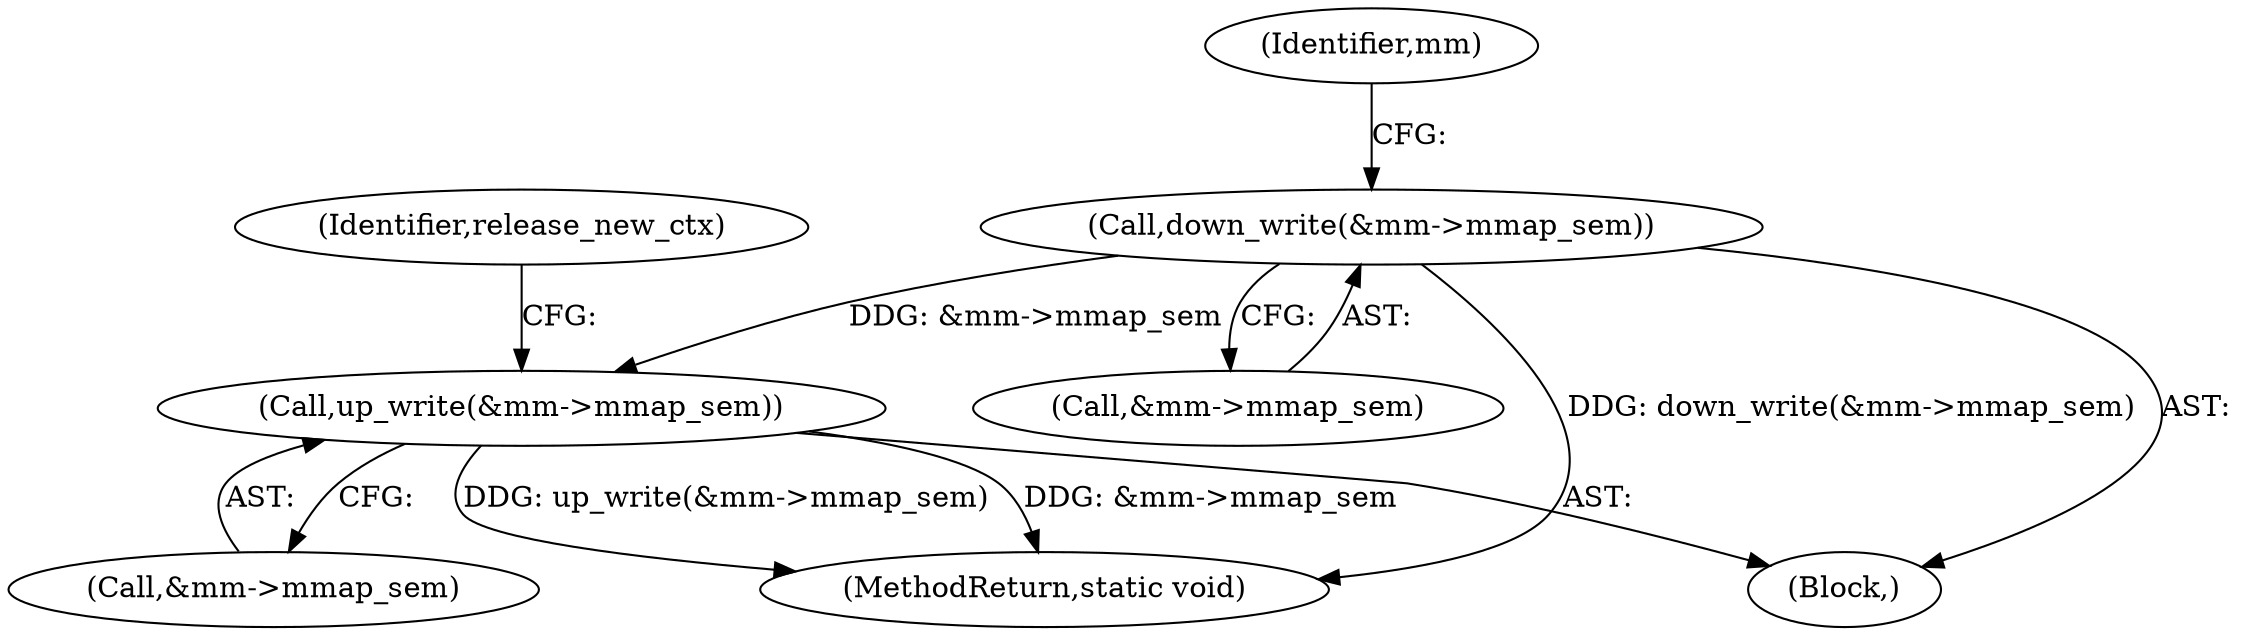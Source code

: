 digraph "0_linux_04f5866e41fb70690e28397487d8bd8eea7d712a_1@API" {
"1000242" [label="(Call,down_write(&mm->mmap_sem))"];
"1000285" [label="(Call,up_write(&mm->mmap_sem))"];
"1000300" [label="(MethodReturn,static void)"];
"1000286" [label="(Call,&mm->mmap_sem)"];
"1000243" [label="(Call,&mm->mmap_sem)"];
"1000285" [label="(Call,up_write(&mm->mmap_sem))"];
"1000291" [label="(Identifier,release_new_ctx)"];
"1000250" [label="(Identifier,mm)"];
"1000242" [label="(Call,down_write(&mm->mmap_sem))"];
"1000234" [label="(Block,)"];
"1000242" -> "1000234"  [label="AST: "];
"1000242" -> "1000243"  [label="CFG: "];
"1000243" -> "1000242"  [label="AST: "];
"1000250" -> "1000242"  [label="CFG: "];
"1000242" -> "1000300"  [label="DDG: down_write(&mm->mmap_sem)"];
"1000242" -> "1000285"  [label="DDG: &mm->mmap_sem"];
"1000285" -> "1000234"  [label="AST: "];
"1000285" -> "1000286"  [label="CFG: "];
"1000286" -> "1000285"  [label="AST: "];
"1000291" -> "1000285"  [label="CFG: "];
"1000285" -> "1000300"  [label="DDG: &mm->mmap_sem"];
"1000285" -> "1000300"  [label="DDG: up_write(&mm->mmap_sem)"];
}
